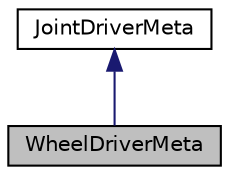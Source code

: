digraph "WheelDriverMeta"
{
  edge [fontname="Helvetica",fontsize="10",labelfontname="Helvetica",labelfontsize="10"];
  node [fontname="Helvetica",fontsize="10",shape=record];
  Node0 [label="WheelDriverMeta",height=0.2,width=0.4,color="black", fillcolor="grey75", style="filled", fontcolor="black"];
  Node1 -> Node0 [dir="back",color="midnightblue",fontsize="10",style="solid"];
  Node1 [label="JointDriverMeta",height=0.2,width=0.4,color="black", fillcolor="white", style="filled",URL="$class_joint_driver_meta.html",tooltip="Base class all joint metadata should inherit from. "];
}
